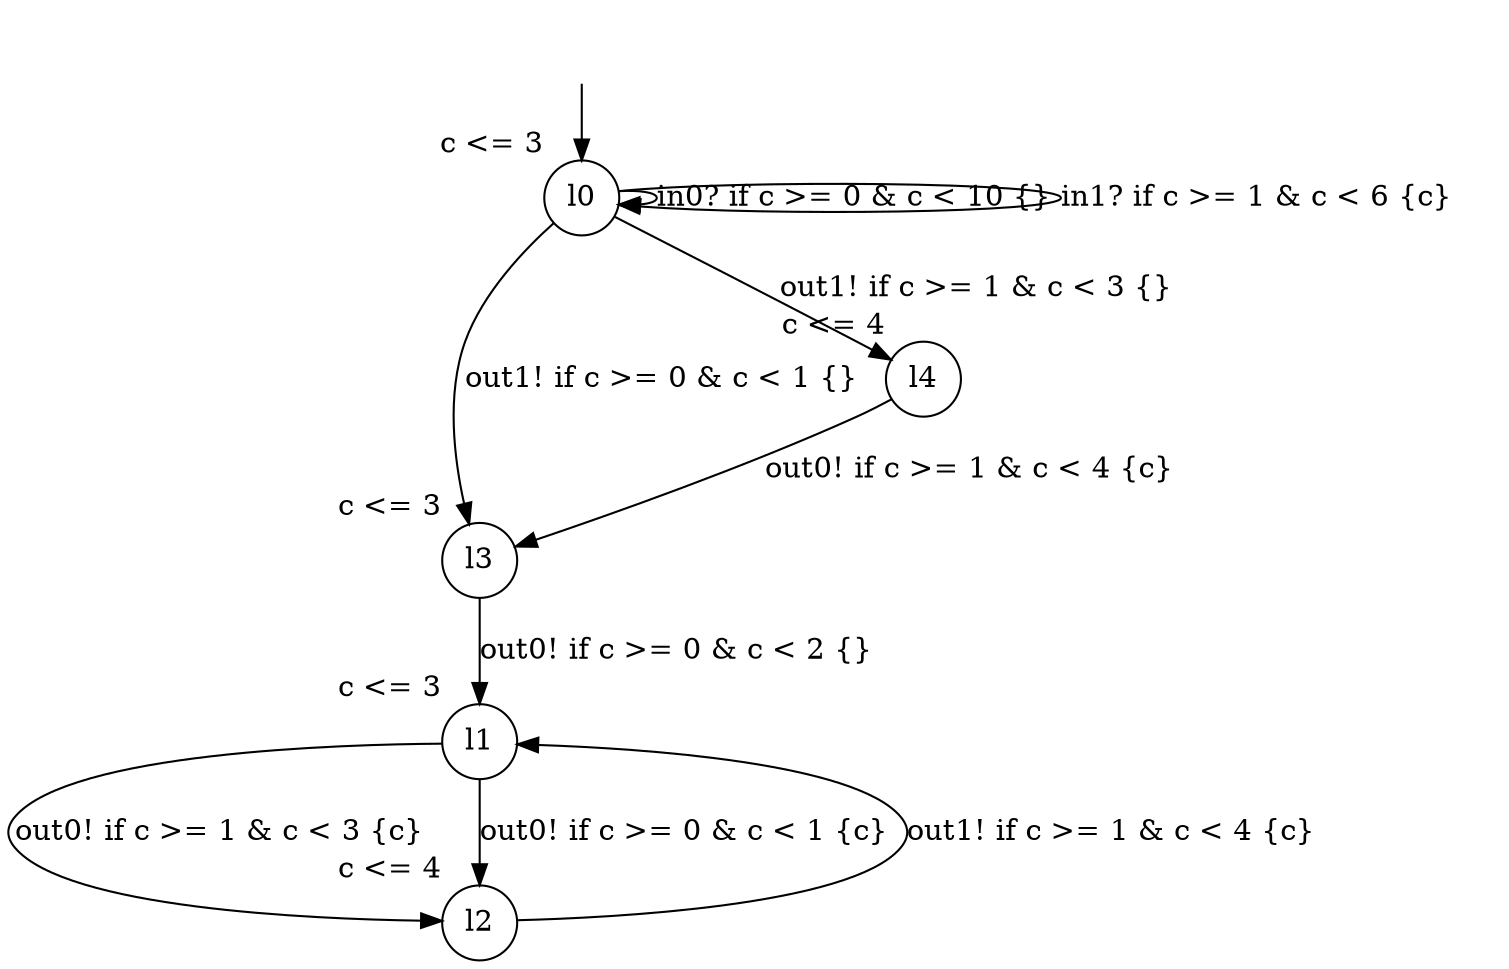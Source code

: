 digraph g {
__start0 [label="" shape="none"];
l0 [shape="circle" margin=0 label="l0", xlabel="c <= 3"];
l1 [shape="circle" margin=0 label="l1", xlabel="c <= 3"];
l2 [shape="circle" margin=0 label="l2", xlabel="c <= 4"];
l3 [shape="circle" margin=0 label="l3", xlabel="c <= 3"];
l4 [shape="circle" margin=0 label="l4", xlabel="c <= 4"];
l0 -> l0 [label="in0? if c >= 0 & c < 10 {} "];
l0 -> l0 [label="in1? if c >= 1 & c < 6 {c} "];
l0 -> l3 [label="out1! if c >= 0 & c < 1 {} "];
l0 -> l4 [label="out1! if c >= 1 & c < 3 {} "];
l1 -> l2 [label="out0! if c >= 1 & c < 3 {c} "];
l1 -> l2 [label="out0! if c >= 0 & c < 1 {c} "];
l2 -> l1 [label="out1! if c >= 1 & c < 4 {c} "];
l3 -> l1 [label="out0! if c >= 0 & c < 2 {} "];
l4 -> l3 [label="out0! if c >= 1 & c < 4 {c} "];
__start0 -> l0;
}
